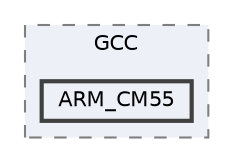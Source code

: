 digraph "D:/Projects/Raspberrypi_pico/pico_freertos_final/freertos_pico2/pico_freertos/FreeRTOS-Kernel/portable/ARMv8M/non_secure/portable/GCC/ARM_CM55"
{
 // LATEX_PDF_SIZE
  bgcolor="transparent";
  edge [fontname=Helvetica,fontsize=10,labelfontname=Helvetica,labelfontsize=10];
  node [fontname=Helvetica,fontsize=10,shape=box,height=0.2,width=0.4];
  compound=true
  subgraph clusterdir_bed770a68c62af579330836600d13b4d {
    graph [ bgcolor="#edf0f7", pencolor="grey50", label="GCC", fontname=Helvetica,fontsize=10 style="filled,dashed", URL="dir_bed770a68c62af579330836600d13b4d.html",tooltip=""]
  dir_f678539c810004b9ab49251721aa3aae [label="ARM_CM55", fillcolor="#edf0f7", color="grey25", style="filled,bold", URL="dir_f678539c810004b9ab49251721aa3aae.html",tooltip=""];
  }
}
